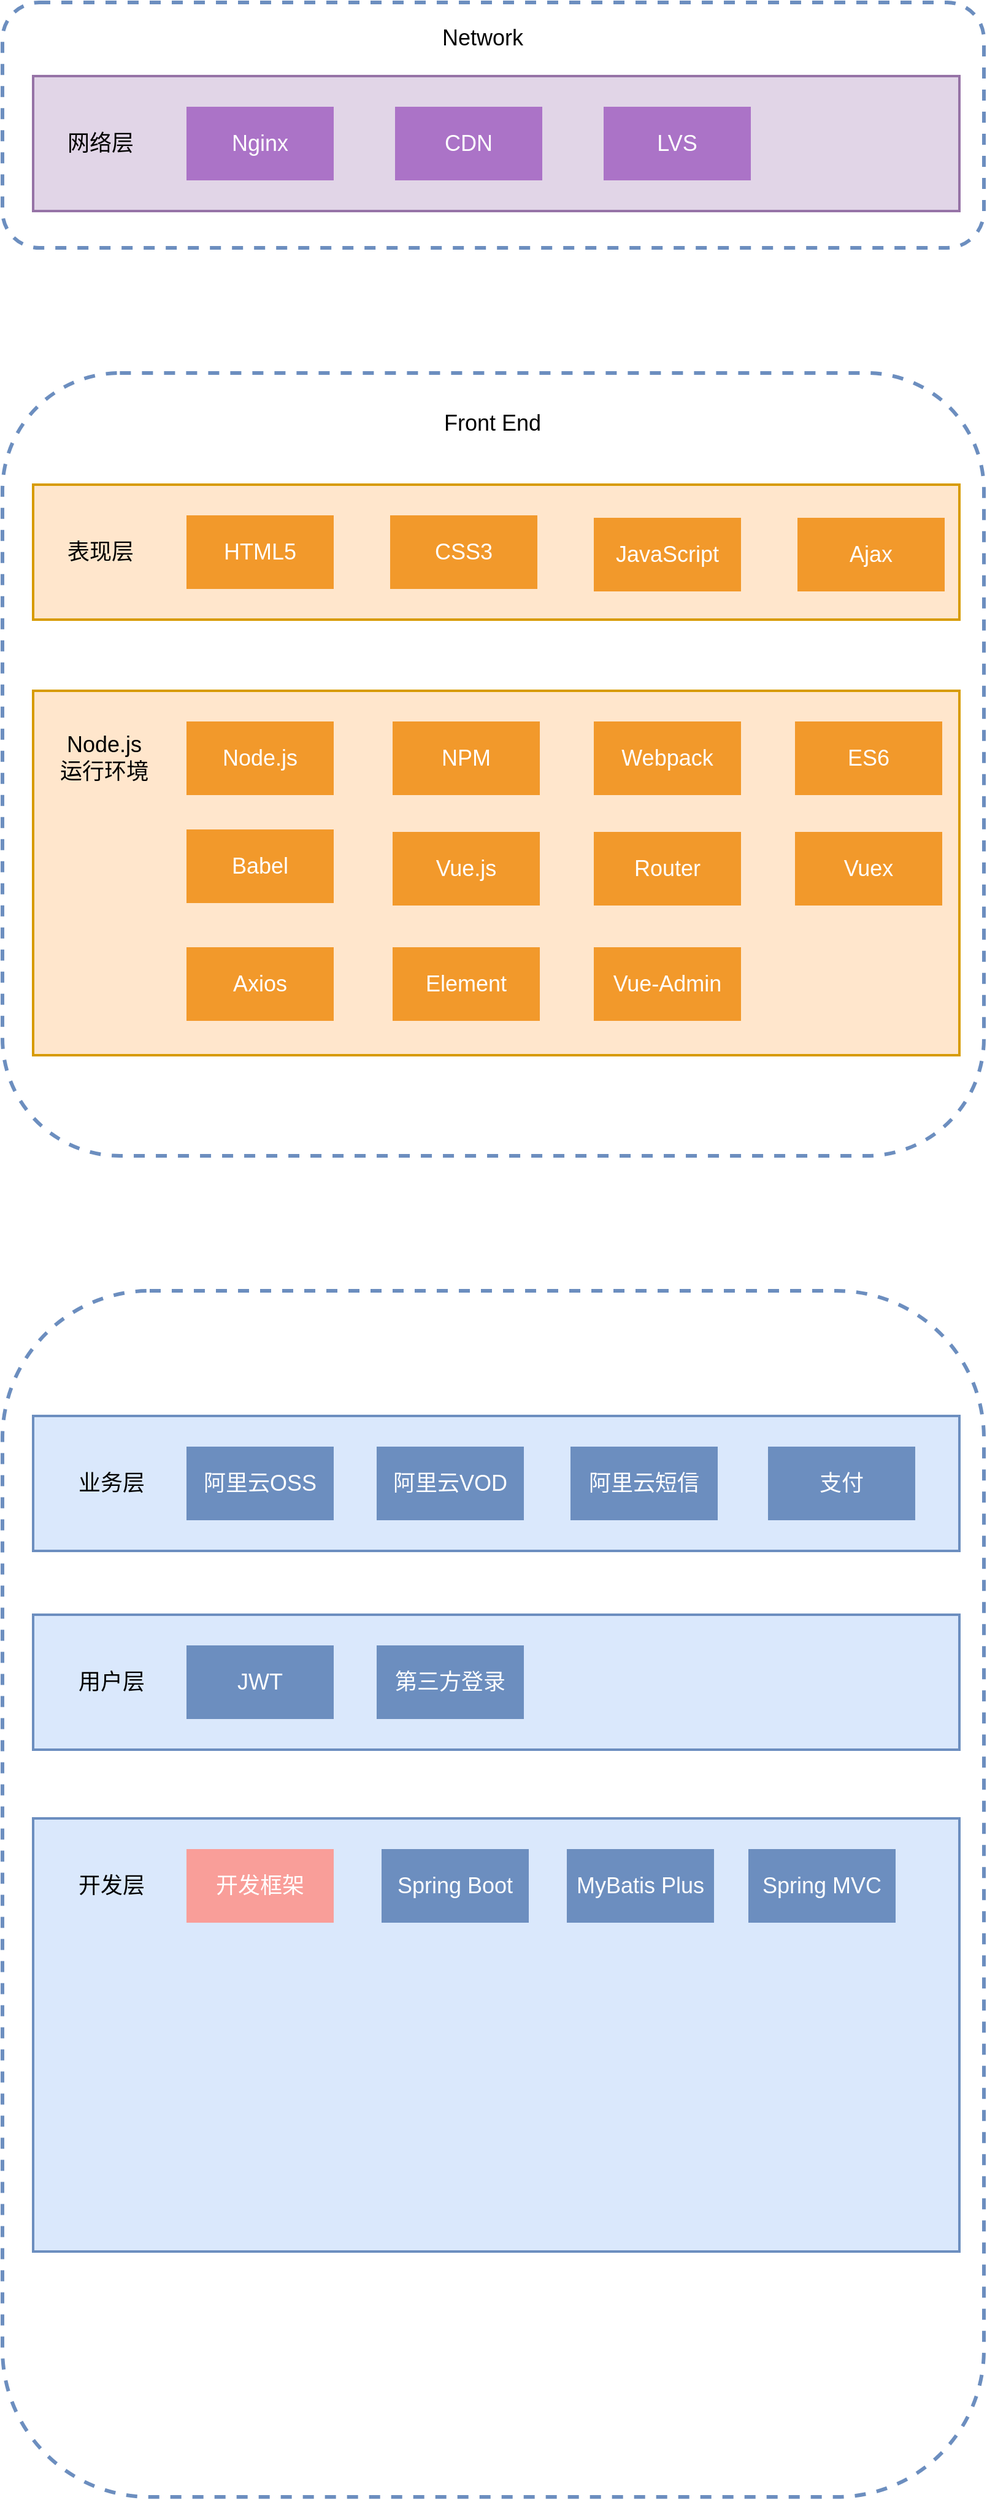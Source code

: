 <mxfile version="16.5.2" type="github">
  <diagram id="sZufGQy3N4kwTPqAB__Q" name="第 1 页">
    <mxGraphModel dx="866" dy="521" grid="0" gridSize="10" guides="1" tooltips="1" connect="1" arrows="1" fold="1" page="0" pageScale="1" pageWidth="827" pageHeight="1169" math="0" shadow="0">
      <root>
        <mxCell id="0" />
        <mxCell id="1" parent="0" />
        <mxCell id="KMVbbGsZrnD6S1K0zqnH-1" value="" style="rounded=1;whiteSpace=wrap;html=1;fillColor=none;dashed=1;strokeColor=#6c8ebf;strokeWidth=3;" parent="1" vertex="1">
          <mxGeometry x="40" y="80" width="800" height="200" as="geometry" />
        </mxCell>
        <mxCell id="KMVbbGsZrnD6S1K0zqnH-2" value="" style="rounded=0;whiteSpace=wrap;html=1;strokeWidth=2;fillColor=#e1d5e7;strokeColor=#9673a6;" parent="1" vertex="1">
          <mxGeometry x="65" y="140" width="755" height="110" as="geometry" />
        </mxCell>
        <mxCell id="KMVbbGsZrnD6S1K0zqnH-3" value="网络层" style="text;html=1;strokeColor=none;fillColor=none;align=center;verticalAlign=middle;whiteSpace=wrap;rounded=0;fontSize=18;" parent="1" vertex="1">
          <mxGeometry x="90" y="180" width="60" height="30" as="geometry" />
        </mxCell>
        <mxCell id="KMVbbGsZrnD6S1K0zqnH-4" value="Nginx" style="rounded=0;whiteSpace=wrap;html=1;fontSize=18;strokeWidth=3;fillColor=#ab73c7;strokeColor=none;fontColor=#FFFFFF;" parent="1" vertex="1">
          <mxGeometry x="190" y="165" width="120" height="60" as="geometry" />
        </mxCell>
        <mxCell id="KMVbbGsZrnD6S1K0zqnH-5" value="CDN" style="rounded=0;whiteSpace=wrap;html=1;fontSize=18;strokeWidth=3;fillColor=#ab73c7;strokeColor=none;fontColor=#FFFFFF;" parent="1" vertex="1">
          <mxGeometry x="360" y="165" width="120" height="60" as="geometry" />
        </mxCell>
        <mxCell id="KMVbbGsZrnD6S1K0zqnH-6" value="LVS" style="rounded=0;whiteSpace=wrap;html=1;fontSize=18;strokeWidth=3;fillColor=#ab73c7;strokeColor=none;fontColor=#FFFFFF;" parent="1" vertex="1">
          <mxGeometry x="530" y="165" width="120" height="60" as="geometry" />
        </mxCell>
        <mxCell id="KMVbbGsZrnD6S1K0zqnH-7" value="" style="rounded=1;whiteSpace=wrap;html=1;fillColor=none;dashed=1;strokeColor=#6c8ebf;strokeWidth=3;" parent="1" vertex="1">
          <mxGeometry x="40" y="382" width="800" height="638" as="geometry" />
        </mxCell>
        <mxCell id="KMVbbGsZrnD6S1K0zqnH-8" value="" style="rounded=0;whiteSpace=wrap;html=1;strokeWidth=2;fillColor=#ffe6cc;strokeColor=#d79b00;" parent="1" vertex="1">
          <mxGeometry x="65" y="473" width="755" height="110" as="geometry" />
        </mxCell>
        <mxCell id="KMVbbGsZrnD6S1K0zqnH-9" value="表现层" style="text;html=1;strokeColor=none;fillColor=none;align=center;verticalAlign=middle;whiteSpace=wrap;rounded=0;fontSize=18;" parent="1" vertex="1">
          <mxGeometry x="90" y="513" width="60" height="30" as="geometry" />
        </mxCell>
        <mxCell id="KMVbbGsZrnD6S1K0zqnH-10" value="HTML5" style="rounded=0;whiteSpace=wrap;html=1;fontSize=18;strokeWidth=3;fillColor=#f2992b;strokeColor=none;fontColor=#FFFFFF;" parent="1" vertex="1">
          <mxGeometry x="190" y="498" width="120" height="60" as="geometry" />
        </mxCell>
        <mxCell id="KMVbbGsZrnD6S1K0zqnH-11" value="CSS3" style="rounded=0;whiteSpace=wrap;html=1;fontSize=18;strokeWidth=3;fillColor=#f2992b;strokeColor=none;fontColor=#FFFFFF;" parent="1" vertex="1">
          <mxGeometry x="356" y="498" width="120" height="60" as="geometry" />
        </mxCell>
        <mxCell id="KMVbbGsZrnD6S1K0zqnH-12" value="JavaScript" style="rounded=0;whiteSpace=wrap;html=1;fontSize=18;strokeWidth=3;fillColor=#f2992b;strokeColor=none;fontColor=#FFFFFF;" parent="1" vertex="1">
          <mxGeometry x="522" y="500" width="120" height="60" as="geometry" />
        </mxCell>
        <mxCell id="KMVbbGsZrnD6S1K0zqnH-13" value="Ajax" style="rounded=0;whiteSpace=wrap;html=1;fontSize=18;strokeWidth=3;fillColor=#f2992b;strokeColor=none;fontColor=#FFFFFF;" parent="1" vertex="1">
          <mxGeometry x="688" y="500" width="120" height="60" as="geometry" />
        </mxCell>
        <mxCell id="KMVbbGsZrnD6S1K0zqnH-14" value="" style="rounded=0;whiteSpace=wrap;html=1;strokeWidth=2;fillColor=#ffe6cc;strokeColor=#d79b00;" parent="1" vertex="1">
          <mxGeometry x="65" y="641" width="755" height="297" as="geometry" />
        </mxCell>
        <mxCell id="KMVbbGsZrnD6S1K0zqnH-15" value="Node.js&lt;br&gt;运行环境" style="text;html=1;strokeColor=none;fillColor=none;align=center;verticalAlign=middle;whiteSpace=wrap;rounded=0;fontSize=18;" parent="1" vertex="1">
          <mxGeometry x="79" y="681" width="88" height="30" as="geometry" />
        </mxCell>
        <mxCell id="KMVbbGsZrnD6S1K0zqnH-16" value="Node.js" style="rounded=0;whiteSpace=wrap;html=1;fontSize=18;strokeWidth=3;fillColor=#f2992b;strokeColor=none;fontColor=#FFFFFF;" parent="1" vertex="1">
          <mxGeometry x="190" y="666" width="120" height="60" as="geometry" />
        </mxCell>
        <mxCell id="KMVbbGsZrnD6S1K0zqnH-17" value="NPM" style="rounded=0;whiteSpace=wrap;html=1;fontSize=18;strokeWidth=3;fillColor=#f2992b;strokeColor=none;fontColor=#FFFFFF;" parent="1" vertex="1">
          <mxGeometry x="358" y="666" width="120" height="60" as="geometry" />
        </mxCell>
        <mxCell id="KMVbbGsZrnD6S1K0zqnH-18" value="Webpack" style="rounded=0;whiteSpace=wrap;html=1;fontSize=18;strokeWidth=3;fillColor=#f2992b;strokeColor=none;fontColor=#FFFFFF;" parent="1" vertex="1">
          <mxGeometry x="522" y="666" width="120" height="60" as="geometry" />
        </mxCell>
        <mxCell id="KMVbbGsZrnD6S1K0zqnH-19" value="ES6" style="rounded=0;whiteSpace=wrap;html=1;fontSize=18;strokeWidth=3;fillColor=#f2992b;strokeColor=none;fontColor=#FFFFFF;" parent="1" vertex="1">
          <mxGeometry x="686" y="666" width="120" height="60" as="geometry" />
        </mxCell>
        <mxCell id="KMVbbGsZrnD6S1K0zqnH-20" value="Babel" style="rounded=0;whiteSpace=wrap;html=1;fontSize=18;strokeWidth=3;fillColor=#f2992b;strokeColor=none;fontColor=#FFFFFF;" parent="1" vertex="1">
          <mxGeometry x="190" y="754" width="120" height="60" as="geometry" />
        </mxCell>
        <mxCell id="KMVbbGsZrnD6S1K0zqnH-21" value="Vue.js" style="rounded=0;whiteSpace=wrap;html=1;fontSize=18;strokeWidth=3;fillColor=#f2992b;strokeColor=none;fontColor=#FFFFFF;" parent="1" vertex="1">
          <mxGeometry x="358" y="756" width="120" height="60" as="geometry" />
        </mxCell>
        <mxCell id="KMVbbGsZrnD6S1K0zqnH-22" value="Router" style="rounded=0;whiteSpace=wrap;html=1;fontSize=18;strokeWidth=3;fillColor=#f2992b;strokeColor=none;fontColor=#FFFFFF;" parent="1" vertex="1">
          <mxGeometry x="522" y="756" width="120" height="60" as="geometry" />
        </mxCell>
        <mxCell id="KMVbbGsZrnD6S1K0zqnH-23" value="Vuex" style="rounded=0;whiteSpace=wrap;html=1;fontSize=18;strokeWidth=3;fillColor=#f2992b;strokeColor=none;fontColor=#FFFFFF;" parent="1" vertex="1">
          <mxGeometry x="686" y="756" width="120" height="60" as="geometry" />
        </mxCell>
        <mxCell id="KMVbbGsZrnD6S1K0zqnH-24" value="Axios" style="rounded=0;whiteSpace=wrap;html=1;fontSize=18;strokeWidth=3;fillColor=#f2992b;strokeColor=none;fontColor=#FFFFFF;" parent="1" vertex="1">
          <mxGeometry x="190" y="850" width="120" height="60" as="geometry" />
        </mxCell>
        <mxCell id="KMVbbGsZrnD6S1K0zqnH-25" value="Element" style="rounded=0;whiteSpace=wrap;html=1;fontSize=18;strokeWidth=3;fillColor=#f2992b;strokeColor=none;fontColor=#FFFFFF;" parent="1" vertex="1">
          <mxGeometry x="358" y="850" width="120" height="60" as="geometry" />
        </mxCell>
        <mxCell id="KMVbbGsZrnD6S1K0zqnH-26" value="Vue-Admin" style="rounded=0;whiteSpace=wrap;html=1;fontSize=18;strokeWidth=3;fillColor=#f2992b;strokeColor=none;fontColor=#FFFFFF;" parent="1" vertex="1">
          <mxGeometry x="522" y="850" width="120" height="60" as="geometry" />
        </mxCell>
        <mxCell id="KMVbbGsZrnD6S1K0zqnH-27" value="Front End" style="text;html=1;strokeColor=none;fillColor=none;align=center;verticalAlign=middle;whiteSpace=wrap;rounded=0;fontSize=18;" parent="1" vertex="1">
          <mxGeometry x="360" y="408" width="159" height="30" as="geometry" />
        </mxCell>
        <mxCell id="KMVbbGsZrnD6S1K0zqnH-28" value="Network" style="text;html=1;strokeColor=none;fillColor=none;align=center;verticalAlign=middle;whiteSpace=wrap;rounded=0;fontSize=18;" parent="1" vertex="1">
          <mxGeometry x="352" y="94" width="159" height="30" as="geometry" />
        </mxCell>
        <mxCell id="setwmyMb34dvfFIo67XE-1" value="" style="rounded=1;whiteSpace=wrap;html=1;fillColor=none;dashed=1;strokeColor=#6c8ebf;strokeWidth=3;" vertex="1" parent="1">
          <mxGeometry x="40" y="1130" width="800" height="983" as="geometry" />
        </mxCell>
        <mxCell id="setwmyMb34dvfFIo67XE-2" value="" style="rounded=0;whiteSpace=wrap;html=1;strokeWidth=2;fillColor=#dae8fc;strokeColor=#6c8ebf;" vertex="1" parent="1">
          <mxGeometry x="65" y="1232" width="755" height="110" as="geometry" />
        </mxCell>
        <mxCell id="setwmyMb34dvfFIo67XE-3" value="业务层" style="text;html=1;strokeColor=none;fillColor=none;align=center;verticalAlign=middle;whiteSpace=wrap;rounded=0;fontSize=18;" vertex="1" parent="1">
          <mxGeometry x="85" y="1272" width="88" height="30" as="geometry" />
        </mxCell>
        <mxCell id="setwmyMb34dvfFIo67XE-4" value="阿里云OSS" style="rounded=0;whiteSpace=wrap;html=1;fontSize=18;strokeWidth=3;fillColor=#6c8ebf;strokeColor=none;gradientColor=none;fontColor=#FFFFFF;" vertex="1" parent="1">
          <mxGeometry x="190" y="1257" width="120" height="60" as="geometry" />
        </mxCell>
        <mxCell id="setwmyMb34dvfFIo67XE-5" value="阿里云VOD" style="rounded=0;whiteSpace=wrap;html=1;fontSize=18;strokeWidth=3;fillColor=#6c8ebf;strokeColor=none;gradientColor=none;fontColor=#FFFFFF;" vertex="1" parent="1">
          <mxGeometry x="345" y="1257" width="120" height="60" as="geometry" />
        </mxCell>
        <mxCell id="setwmyMb34dvfFIo67XE-6" value="阿里云短信" style="rounded=0;whiteSpace=wrap;html=1;fontSize=18;strokeWidth=3;fillColor=#6c8ebf;strokeColor=none;gradientColor=none;fontColor=#FFFFFF;" vertex="1" parent="1">
          <mxGeometry x="503" y="1257" width="120" height="60" as="geometry" />
        </mxCell>
        <mxCell id="setwmyMb34dvfFIo67XE-7" value="支付" style="rounded=0;whiteSpace=wrap;html=1;fontSize=18;strokeWidth=3;fillColor=#6c8ebf;strokeColor=none;gradientColor=none;fontColor=#FFFFFF;" vertex="1" parent="1">
          <mxGeometry x="664" y="1257" width="120" height="60" as="geometry" />
        </mxCell>
        <mxCell id="setwmyMb34dvfFIo67XE-9" value="" style="rounded=0;whiteSpace=wrap;html=1;strokeWidth=2;fillColor=#dae8fc;strokeColor=#6c8ebf;" vertex="1" parent="1">
          <mxGeometry x="65" y="1394" width="755" height="110" as="geometry" />
        </mxCell>
        <mxCell id="setwmyMb34dvfFIo67XE-10" value="用户层" style="text;html=1;strokeColor=none;fillColor=none;align=center;verticalAlign=middle;whiteSpace=wrap;rounded=0;fontSize=18;" vertex="1" parent="1">
          <mxGeometry x="85" y="1434" width="88" height="30" as="geometry" />
        </mxCell>
        <mxCell id="setwmyMb34dvfFIo67XE-11" value="JWT" style="rounded=0;whiteSpace=wrap;html=1;fontSize=18;strokeWidth=3;fillColor=#6c8ebf;strokeColor=none;gradientColor=none;fontColor=#FFFFFF;" vertex="1" parent="1">
          <mxGeometry x="190" y="1419" width="120" height="60" as="geometry" />
        </mxCell>
        <mxCell id="setwmyMb34dvfFIo67XE-12" value="第三方登录" style="rounded=0;whiteSpace=wrap;html=1;fontSize=18;strokeWidth=3;fillColor=#6c8ebf;strokeColor=none;gradientColor=none;fontColor=#FFFFFF;" vertex="1" parent="1">
          <mxGeometry x="345" y="1419" width="120" height="60" as="geometry" />
        </mxCell>
        <mxCell id="setwmyMb34dvfFIo67XE-14" value="" style="rounded=0;whiteSpace=wrap;html=1;strokeWidth=2;fillColor=#dae8fc;strokeColor=#6c8ebf;" vertex="1" parent="1">
          <mxGeometry x="65" y="1560" width="755" height="353" as="geometry" />
        </mxCell>
        <mxCell id="setwmyMb34dvfFIo67XE-15" value="开发层" style="text;html=1;strokeColor=none;fillColor=none;align=center;verticalAlign=middle;whiteSpace=wrap;rounded=0;fontSize=18;" vertex="1" parent="1">
          <mxGeometry x="85" y="1600" width="88" height="30" as="geometry" />
        </mxCell>
        <mxCell id="setwmyMb34dvfFIo67XE-16" value="开发框架" style="rounded=0;whiteSpace=wrap;html=1;fontSize=18;strokeWidth=3;fillColor=#f99e99;strokeColor=none;fontColor=#FFFFFF;" vertex="1" parent="1">
          <mxGeometry x="190" y="1585" width="120" height="60" as="geometry" />
        </mxCell>
        <mxCell id="setwmyMb34dvfFIo67XE-17" value="Spring Boot" style="rounded=0;whiteSpace=wrap;html=1;fontSize=18;strokeWidth=3;fillColor=#6c8ebf;strokeColor=none;gradientColor=none;fontColor=#FFFFFF;" vertex="1" parent="1">
          <mxGeometry x="349" y="1585" width="120" height="60" as="geometry" />
        </mxCell>
        <mxCell id="setwmyMb34dvfFIo67XE-18" value="MyBatis Plus" style="rounded=0;whiteSpace=wrap;html=1;fontSize=18;strokeWidth=3;fillColor=#6c8ebf;strokeColor=none;gradientColor=none;fontColor=#FFFFFF;" vertex="1" parent="1">
          <mxGeometry x="500" y="1585" width="120" height="60" as="geometry" />
        </mxCell>
        <mxCell id="setwmyMb34dvfFIo67XE-19" value="Spring MVC" style="rounded=0;whiteSpace=wrap;html=1;fontSize=18;strokeWidth=3;fillColor=#6c8ebf;strokeColor=none;gradientColor=none;fontColor=#FFFFFF;" vertex="1" parent="1">
          <mxGeometry x="648" y="1585" width="120" height="60" as="geometry" />
        </mxCell>
      </root>
    </mxGraphModel>
  </diagram>
</mxfile>
